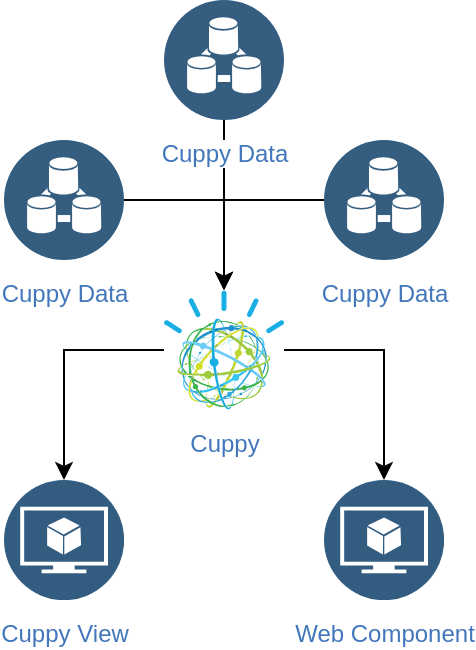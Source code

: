 <mxfile version="13.7.9" type="device"><diagram id="2f404044-711c-603c-8f00-f6bb4c023d3c" name="Page-1"><mxGraphModel dx="2514" dy="1472" grid="1" gridSize="10" guides="1" tooltips="1" connect="1" arrows="1" fold="1" page="1" pageScale="1" pageWidth="827" pageHeight="1169" background="#ffffff" math="0" shadow="0"><root><mxCell id="0"/><mxCell id="1" parent="0"/><mxCell id="WycdWpX_iN0sfy384bgw-444" style="edgeStyle=orthogonalEdgeStyle;rounded=0;orthogonalLoop=1;jettySize=auto;html=1;" edge="1" parent="1" source="WycdWpX_iN0sfy384bgw-433" target="WycdWpX_iN0sfy384bgw-443"><mxGeometry relative="1" as="geometry"/></mxCell><mxCell id="WycdWpX_iN0sfy384bgw-446" style="edgeStyle=orthogonalEdgeStyle;rounded=0;orthogonalLoop=1;jettySize=auto;html=1;" edge="1" parent="1" source="WycdWpX_iN0sfy384bgw-433" target="WycdWpX_iN0sfy384bgw-445"><mxGeometry relative="1" as="geometry"/></mxCell><mxCell id="WycdWpX_iN0sfy384bgw-433" value="Cuppy" style="aspect=fixed;perimeter=ellipsePerimeter;html=1;align=center;shadow=0;dashed=0;fontColor=#4277BB;labelBackgroundColor=#ffffff;fontSize=12;spacingTop=3;image;image=img/lib/ibm/miscellaneous/cognitive_services.svg;" vertex="1" parent="1"><mxGeometry x="110" y="555" width="60" height="60" as="geometry"/></mxCell><mxCell id="WycdWpX_iN0sfy384bgw-436" style="edgeStyle=orthogonalEdgeStyle;rounded=0;orthogonalLoop=1;jettySize=auto;html=1;" edge="1" parent="1" source="WycdWpX_iN0sfy384bgw-434" target="WycdWpX_iN0sfy384bgw-433"><mxGeometry relative="1" as="geometry"/></mxCell><mxCell id="WycdWpX_iN0sfy384bgw-434" value="Cuppy Data" style="aspect=fixed;perimeter=ellipsePerimeter;html=1;align=center;shadow=0;dashed=0;fontColor=#4277BB;labelBackgroundColor=#ffffff;fontSize=12;spacingTop=3;image;image=img/lib/ibm/data/device_registry.svg;" vertex="1" parent="1"><mxGeometry x="30" y="480" width="60" height="60" as="geometry"/></mxCell><mxCell id="WycdWpX_iN0sfy384bgw-440" style="edgeStyle=orthogonalEdgeStyle;rounded=0;orthogonalLoop=1;jettySize=auto;html=1;" edge="1" parent="1" source="WycdWpX_iN0sfy384bgw-435" target="WycdWpX_iN0sfy384bgw-433"><mxGeometry relative="1" as="geometry"/></mxCell><mxCell id="WycdWpX_iN0sfy384bgw-435" value="Cuppy Data" style="aspect=fixed;perimeter=ellipsePerimeter;html=1;align=center;shadow=0;dashed=0;fontColor=#4277BB;labelBackgroundColor=#ffffff;fontSize=12;spacingTop=3;image;image=img/lib/ibm/data/device_registry.svg;" vertex="1" parent="1"><mxGeometry x="110" y="410" width="60" height="60" as="geometry"/></mxCell><mxCell id="WycdWpX_iN0sfy384bgw-439" style="edgeStyle=orthogonalEdgeStyle;rounded=0;orthogonalLoop=1;jettySize=auto;html=1;" edge="1" parent="1" source="WycdWpX_iN0sfy384bgw-438" target="WycdWpX_iN0sfy384bgw-433"><mxGeometry relative="1" as="geometry"/></mxCell><mxCell id="WycdWpX_iN0sfy384bgw-438" value="Cuppy Data" style="aspect=fixed;perimeter=ellipsePerimeter;html=1;align=center;shadow=0;dashed=0;fontColor=#4277BB;labelBackgroundColor=#ffffff;fontSize=12;spacingTop=3;image;image=img/lib/ibm/data/device_registry.svg;" vertex="1" parent="1"><mxGeometry x="190" y="480" width="60" height="60" as="geometry"/></mxCell><mxCell id="WycdWpX_iN0sfy384bgw-443" value="Cuppy View" style="aspect=fixed;perimeter=ellipsePerimeter;html=1;align=center;shadow=0;dashed=0;fontColor=#4277BB;labelBackgroundColor=#ffffff;fontSize=12;spacingTop=3;image;image=img/lib/ibm/data/model.svg;" vertex="1" parent="1"><mxGeometry x="30" y="650" width="60" height="60" as="geometry"/></mxCell><mxCell id="WycdWpX_iN0sfy384bgw-445" value="Web Component" style="aspect=fixed;perimeter=ellipsePerimeter;html=1;align=center;shadow=0;dashed=0;fontColor=#4277BB;labelBackgroundColor=#ffffff;fontSize=12;spacingTop=3;image;image=img/lib/ibm/data/model.svg;" vertex="1" parent="1"><mxGeometry x="190" y="650" width="60" height="60" as="geometry"/></mxCell></root></mxGraphModel></diagram></mxfile>